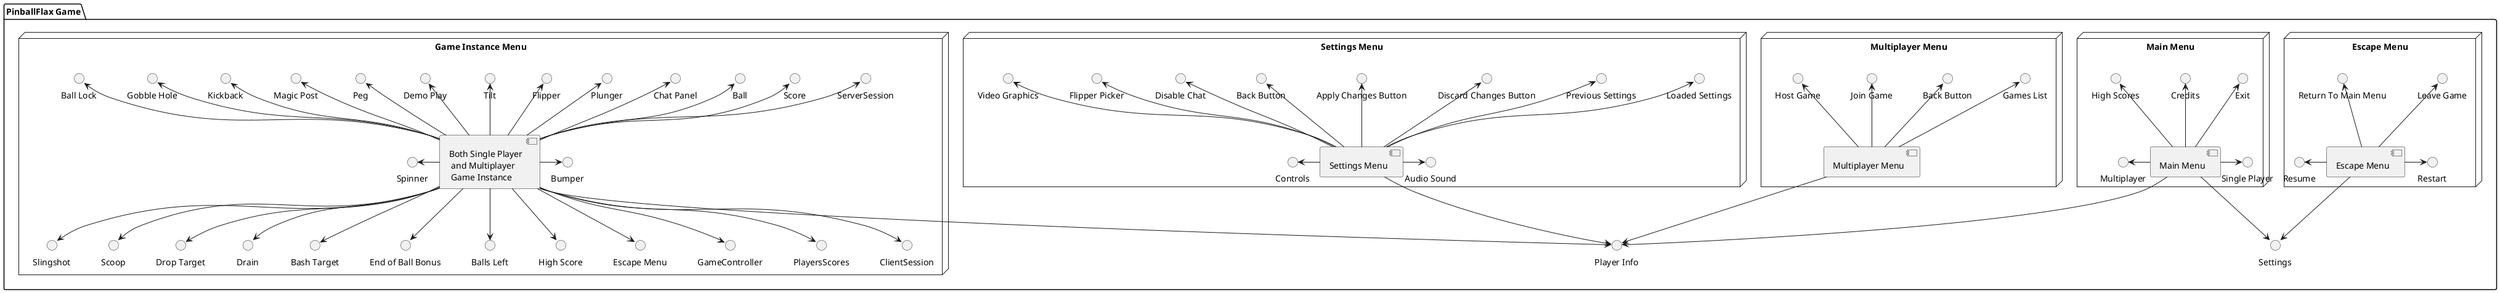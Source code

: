 







@startuml ComponentDiagramPinballFlax





top to bottom direction

package "PinballFlax Game" {


    ' Shared Interfaces
    () "Settings" as SettingsInterface
    () "Player Info" as PlayerInfoInterface


    node "Main Menu" {

        [Main Menu] as MainMenuComponent
        ' Interfaces
        () "Multiplayer" as MultiplayerInterface
        () "Single Player" as SinglePlayerInterface
        () "High Scores" as HighScoresInterface
        () "Credits" as CreditsInterface
        () "Exit" as ExitInterface
        ' Relationships
        MainMenuComponent -left-> MultiplayerInterface
        MainMenuComponent -right-> SinglePlayerInterface
        MainMenuComponent -up-> HighScoresInterface
        MainMenuComponent -up-> CreditsInterface
        MainMenuComponent -up-> ExitInterface
        ' Shared Relationships
        MainMenuComponent -down-> SettingsInterface
        MainMenuComponent -down-> PlayerInfoInterface
    }

    node "Escape Menu" {

        [Escape Menu] as EscapeMenuComponent
        ' Interfaces
        () "Resume" as ResumeInterface
        () "Restart" as RestartInterface
        () "Return To Main Menu" as ReturnToMainMenuInterface
        () "Leave Game" as LeaveGameInterface
        ' Relationships
        EscapeMenuComponent -left-> ResumeInterface
        EscapeMenuComponent -right-> RestartInterface
        EscapeMenuComponent -up-> ReturnToMainMenuInterface
        EscapeMenuComponent -up-> LeaveGameInterface
        ' Shared Relationships
        EscapeMenuComponent -down-> SettingsInterface
    }


    node "Settings Menu" {

        [Settings Menu] as SettingsMenuComponent
        ' Interfaces
        () "Controls" as ControlsInterface
        () "Audio Sound" as AudioInterface
        () "Video Graphics" as VideoInterface
        () "Flipper Picker" as FlipperPickerInterface
        () "Disable Chat" as DisableChatInterface
        () "Back Button" as BackButtonInterface
        () "Apply Changes Button" as ApplyChangesButtonInterface
        () "Discard Changes Button" as DiscardChangesButtonInterface
        () "Previous Settings" as PreviousSettingsInterface
        () "Loaded Settings" as LoadedSettingsInterface
        ' Relationships
        SettingsMenuComponent -left-> ControlsInterface
        SettingsMenuComponent -right-> AudioInterface
        SettingsMenuComponent -up-> VideoInterface
        SettingsMenuComponent -up-> FlipperPickerInterface
        SettingsMenuComponent -up-> DisableChatInterface
        SettingsMenuComponent -up-> BackButtonInterface
        SettingsMenuComponent -up-> ApplyChangesButtonInterface
        SettingsMenuComponent -up-> DiscardChangesButtonInterface
        SettingsMenuComponent -up-> PreviousSettingsInterface
        SettingsMenuComponent -up-> LoadedSettingsInterface
        ' Shared Relationships
        SettingsMenuComponent -down-> PlayerInfoInterface
    }







    node "Game Instance Menu" {

        [Both Single Player \n and Multiplayer \n Game Instance] as GameInstanceComponent
        ' Interfaces
        () "Spinner" as SpinnerInterface
        () "Slingshot" as SlingshotInterface
        () "Scoop" as ScoopInterface
        () "Drop Target" as DropTargetInterface
        () "Drain" as DrainInterface
        () "Bumper" as BumperInterface
        () "Bash Target" as BashTargetInterface
        () "End of Ball Bonus" as EndOfBallBonusInterface
        () "Ball Lock" as BallLockInterface
        () "Gobble Hole" as GobbleHoleInterface
        () "Kickback" as KickbackInterface
        () "Magic Post" as MagicPostInterface
        () "Peg" as PegInterface
        () "Demo Play" as DemoPlayInterface
        () "Tilt" as TiltInterface
        () "Flipper" as FlipperInterface
        () "Plunger" as PlungerInterface
        () "Chat Panel" as ChatPanelInterface
        () "Ball" as BallInterface
        () "Score" as ScoreInterface
        () "Balls Left" as BallsLeftInterface
        () "High Score" as HighScoreInterface
        () "Escape Menu" as EscapeMenuInterface
        () "GameController" as GameControllerInterface
        () "PlayersScores" as PlayersScoresInterface
        () "ClientSession" as ClientSessionInterface
        () "ServerSession" as ServerSessionInterface

        ' Relationships
        GameInstanceComponent -left-> SpinnerInterface
        GameInstanceComponent -down-> SlingshotInterface
        GameInstanceComponent -down-> ScoopInterface
        GameInstanceComponent -down-> DropTargetInterface
        GameInstanceComponent -down-> DrainInterface
        GameInstanceComponent -right-> BumperInterface
        GameInstanceComponent -down-> BashTargetInterface
        GameInstanceComponent -down-> EndOfBallBonusInterface
        GameInstanceComponent -up-> BallLockInterface
        GameInstanceComponent -up-> GobbleHoleInterface
        GameInstanceComponent -up-> KickbackInterface
        GameInstanceComponent -up-> MagicPostInterface
        GameInstanceComponent -up-> PegInterface
        GameInstanceComponent -up-> DemoPlayInterface
        GameInstanceComponent -up-> TiltInterface
        GameInstanceComponent -up-> FlipperInterface
        GameInstanceComponent -up-> PlungerInterface
        GameInstanceComponent -up-> ChatPanelInterface
        GameInstanceComponent -up-> BallInterface
        GameInstanceComponent -up-> ScoreInterface
        GameInstanceComponent -down-> BallsLeftInterface
        GameInstanceComponent -down-> HighScoreInterface
        GameInstanceComponent -down-> EscapeMenuInterface
        GameInstanceComponent -down-> GameControllerInterface
        GameInstanceComponent -down-> PlayersScoresInterface
        GameInstanceComponent -down-> ClientSessionInterface
        GameInstanceComponent -up-> ServerSessionInterface
        ' Shared Relationships
        GameInstanceComponent -down-> PlayerInfoInterface
    }







    node "Multiplayer Menu" {

        [Multiplayer Menu] as MultiplayerMenuComponent
        ' Interfaces
        () "Host Game" as HostGameInterface
        () "Join Game" as JoinGameInterface
        () "Back Button" as BackButtonMultiplayerInterface
        () "Games List" as GamesListInterface
        ' Relationships
        MultiplayerMenuComponent -up-> HostGameInterface
        MultiplayerMenuComponent -up-> JoinGameInterface
        MultiplayerMenuComponent -up-> BackButtonMultiplayerInterface
        MultiplayerMenuComponent -up-> GamesListInterface
        ' Shared Relationships
        MultiplayerMenuComponent -down-> PlayerInfoInterface


    }


}


@enduml




















